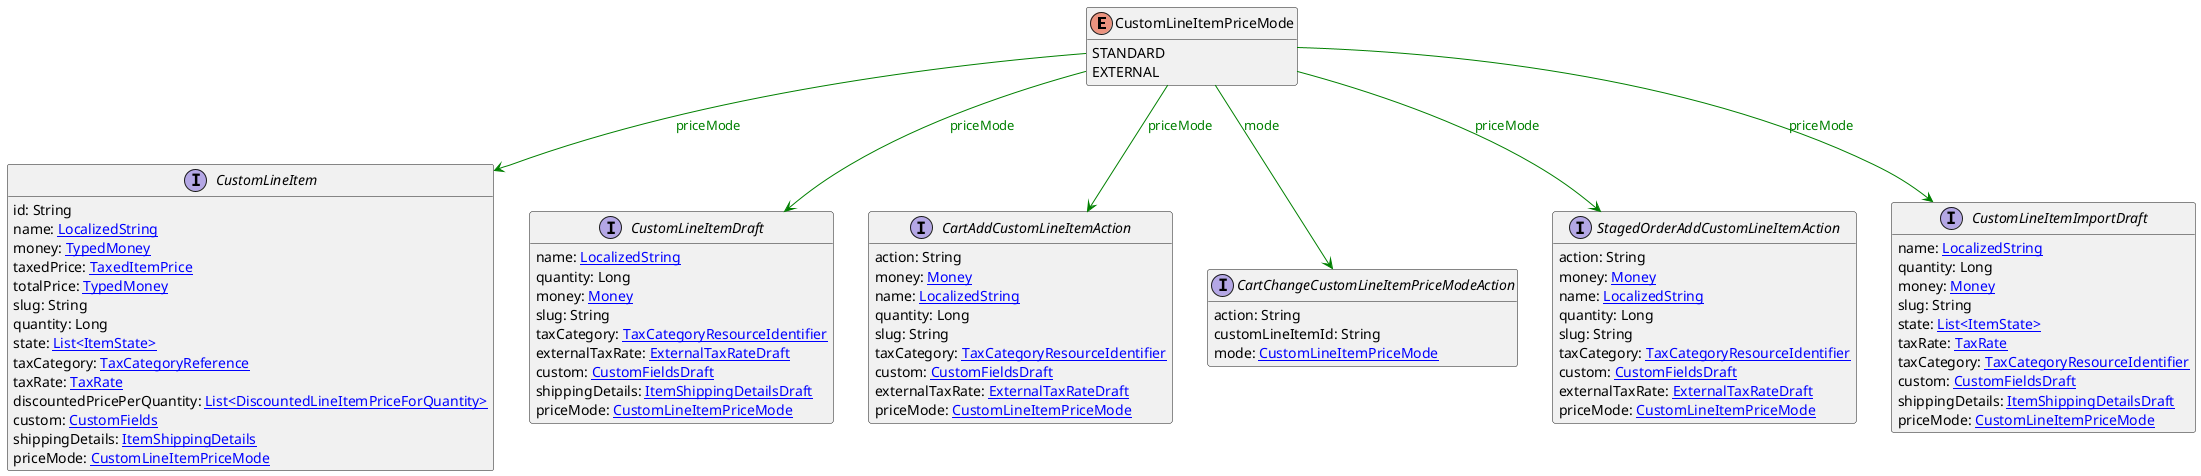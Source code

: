 @startuml

hide methods
enum CustomLineItemPriceMode {
    STANDARD
    EXTERNAL
}
interface CustomLineItem [[CustomLineItem.svg]]  {
    id: String
    name: [[LocalizedString.svg LocalizedString]]
    money: [[TypedMoney.svg TypedMoney]]
    taxedPrice: [[TaxedItemPrice.svg TaxedItemPrice]]
    totalPrice: [[TypedMoney.svg TypedMoney]]
    slug: String
    quantity: Long
    state: [[ItemState.svg List<ItemState>]]
    taxCategory: [[TaxCategoryReference.svg TaxCategoryReference]]
    taxRate: [[TaxRate.svg TaxRate]]
    discountedPricePerQuantity: [[DiscountedLineItemPriceForQuantity.svg List<DiscountedLineItemPriceForQuantity>]]
    custom: [[CustomFields.svg CustomFields]]
    shippingDetails: [[ItemShippingDetails.svg ItemShippingDetails]]
    priceMode: [[CustomLineItemPriceMode.svg CustomLineItemPriceMode]]
}
interface CustomLineItemDraft [[CustomLineItemDraft.svg]]  {
    name: [[LocalizedString.svg LocalizedString]]
    quantity: Long
    money: [[Money.svg Money]]
    slug: String
    taxCategory: [[TaxCategoryResourceIdentifier.svg TaxCategoryResourceIdentifier]]
    externalTaxRate: [[ExternalTaxRateDraft.svg ExternalTaxRateDraft]]
    custom: [[CustomFieldsDraft.svg CustomFieldsDraft]]
    shippingDetails: [[ItemShippingDetailsDraft.svg ItemShippingDetailsDraft]]
    priceMode: [[CustomLineItemPriceMode.svg CustomLineItemPriceMode]]
}
interface CartAddCustomLineItemAction [[CartAddCustomLineItemAction.svg]]  {
    action: String
    money: [[Money.svg Money]]
    name: [[LocalizedString.svg LocalizedString]]
    quantity: Long
    slug: String
    taxCategory: [[TaxCategoryResourceIdentifier.svg TaxCategoryResourceIdentifier]]
    custom: [[CustomFieldsDraft.svg CustomFieldsDraft]]
    externalTaxRate: [[ExternalTaxRateDraft.svg ExternalTaxRateDraft]]
    priceMode: [[CustomLineItemPriceMode.svg CustomLineItemPriceMode]]
}
interface CartChangeCustomLineItemPriceModeAction [[CartChangeCustomLineItemPriceModeAction.svg]]  {
    action: String
    customLineItemId: String
    mode: [[CustomLineItemPriceMode.svg CustomLineItemPriceMode]]
}
interface StagedOrderAddCustomLineItemAction [[StagedOrderAddCustomLineItemAction.svg]]  {
    action: String
    money: [[Money.svg Money]]
    name: [[LocalizedString.svg LocalizedString]]
    quantity: Long
    slug: String
    taxCategory: [[TaxCategoryResourceIdentifier.svg TaxCategoryResourceIdentifier]]
    custom: [[CustomFieldsDraft.svg CustomFieldsDraft]]
    externalTaxRate: [[ExternalTaxRateDraft.svg ExternalTaxRateDraft]]
    priceMode: [[CustomLineItemPriceMode.svg CustomLineItemPriceMode]]
}
interface CustomLineItemImportDraft [[CustomLineItemImportDraft.svg]]  {
    name: [[LocalizedString.svg LocalizedString]]
    quantity: Long
    money: [[Money.svg Money]]
    slug: String
    state: [[ItemState.svg List<ItemState>]]
    taxRate: [[TaxRate.svg TaxRate]]
    taxCategory: [[TaxCategoryResourceIdentifier.svg TaxCategoryResourceIdentifier]]
    custom: [[CustomFieldsDraft.svg CustomFieldsDraft]]
    shippingDetails: [[ItemShippingDetailsDraft.svg ItemShippingDetailsDraft]]
    priceMode: [[CustomLineItemPriceMode.svg CustomLineItemPriceMode]]
}
CustomLineItemPriceMode --> CustomLineItem #green;text:green : "priceMode"
CustomLineItemPriceMode --> CustomLineItemDraft #green;text:green : "priceMode"
CustomLineItemPriceMode --> CartAddCustomLineItemAction #green;text:green : "priceMode"
CustomLineItemPriceMode --> CartChangeCustomLineItemPriceModeAction #green;text:green : "mode"
CustomLineItemPriceMode --> StagedOrderAddCustomLineItemAction #green;text:green : "priceMode"
CustomLineItemPriceMode --> CustomLineItemImportDraft #green;text:green : "priceMode"
@enduml
